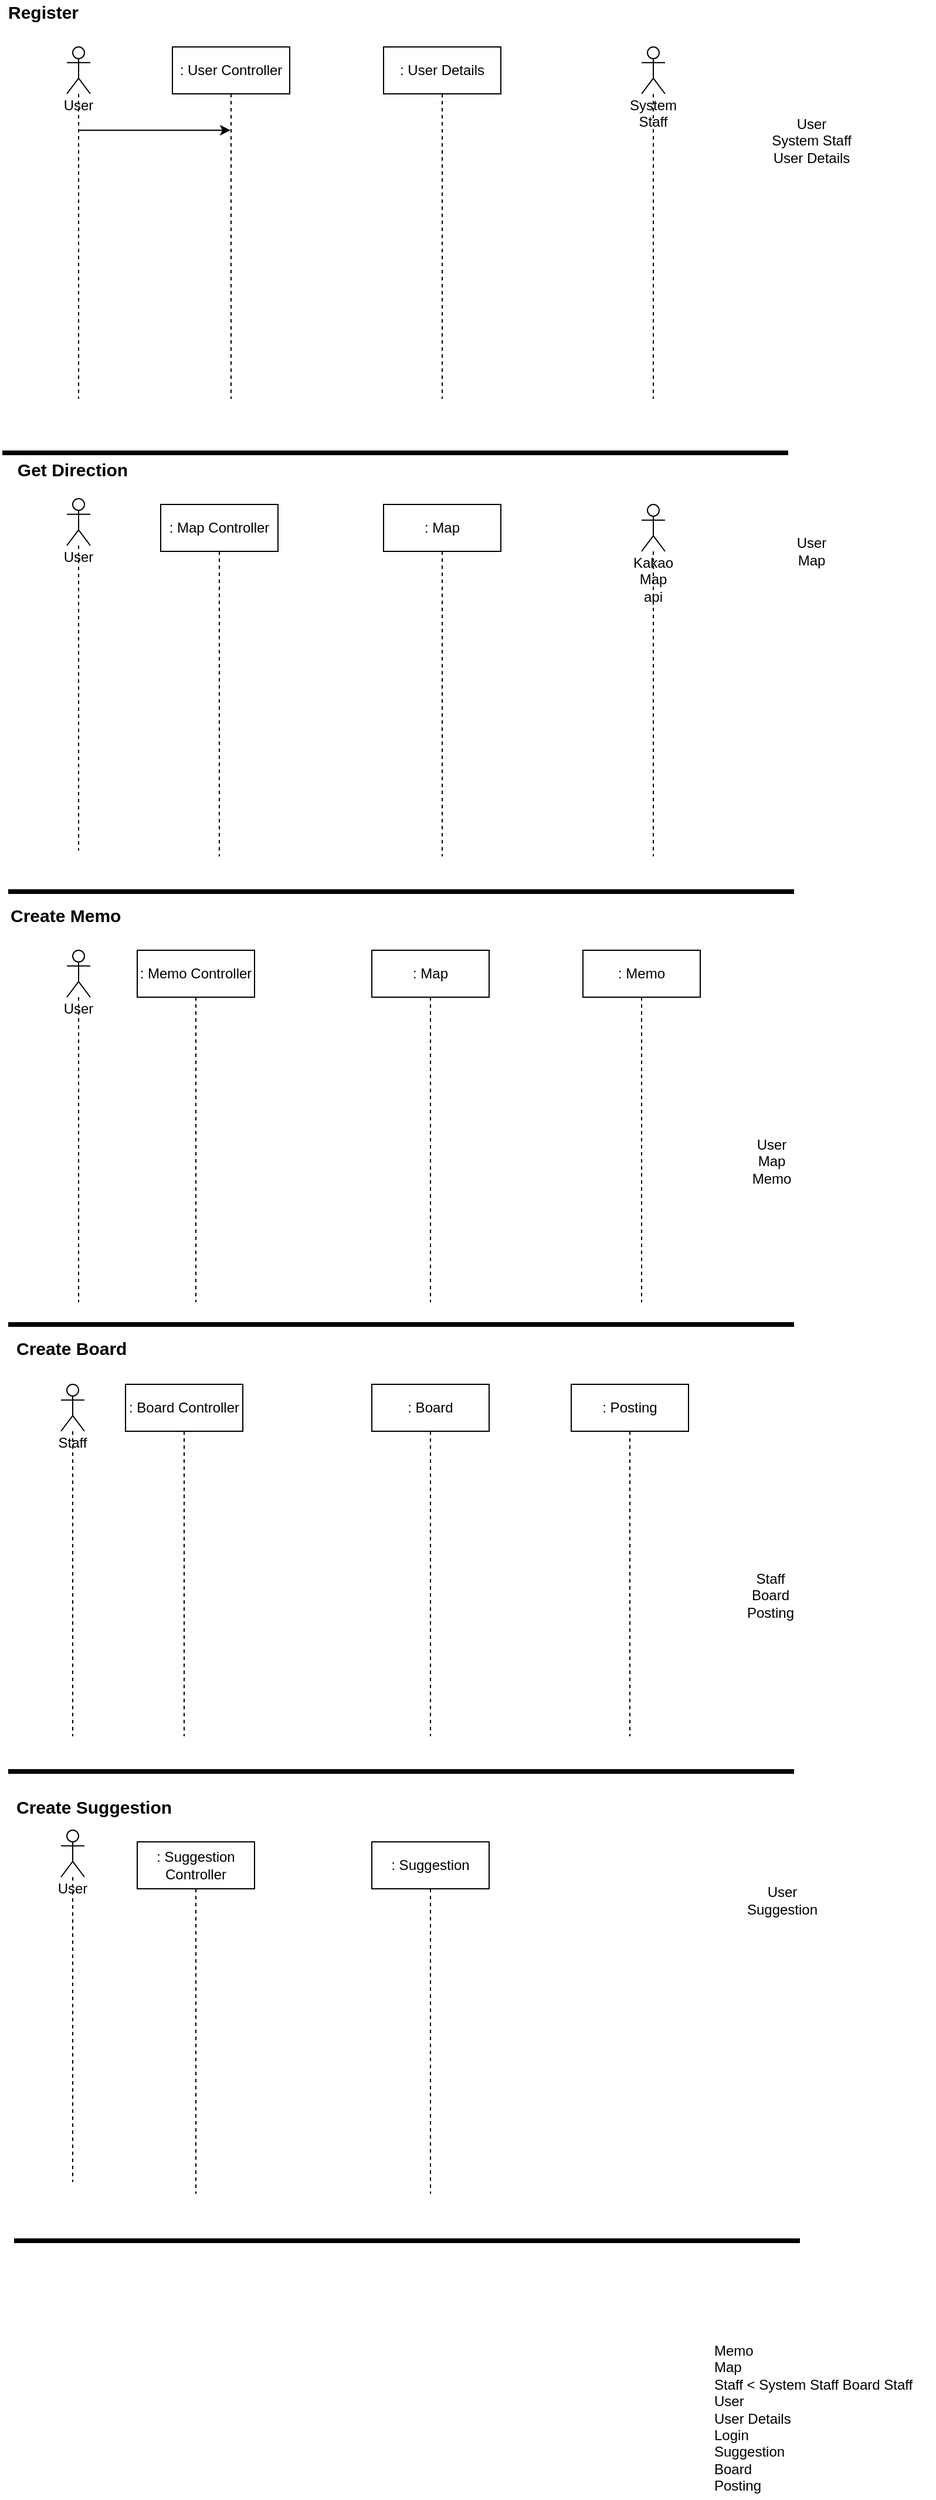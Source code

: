 <mxfile version="14.6.9" type="github">
  <diagram id="dvubAqMYufWWw5VFHjV8" name="Page-1">
    <mxGraphModel dx="1131" dy="605" grid="1" gridSize="10" guides="1" tooltips="1" connect="1" arrows="1" fold="1" page="1" pageScale="1" pageWidth="827" pageHeight="1169" math="0" shadow="0">
      <root>
        <mxCell id="0" />
        <mxCell id="1" parent="0" />
        <mxCell id="UCZMOvO9I7WX_uTfksIz-1" value=": User Controller" style="shape=umlLifeline;perimeter=lifelinePerimeter;whiteSpace=wrap;html=1;container=1;collapsible=0;recursiveResize=0;outlineConnect=0;" parent="1" vertex="1">
          <mxGeometry x="150" y="50" width="100" height="300" as="geometry" />
        </mxCell>
        <mxCell id="UCZMOvO9I7WX_uTfksIz-2" value="User" style="shape=umlLifeline;participant=umlActor;perimeter=lifelinePerimeter;whiteSpace=wrap;html=1;container=1;collapsible=0;recursiveResize=0;verticalAlign=top;spacingTop=36;outlineConnect=0;" parent="1" vertex="1">
          <mxGeometry x="60" y="50" width="20" height="300" as="geometry" />
        </mxCell>
        <mxCell id="C0eVFo4T5egDbvLVe-NJ-1" value="" style="endArrow=classic;html=1;" parent="1" edge="1">
          <mxGeometry width="50" height="50" relative="1" as="geometry">
            <mxPoint x="69.5" y="121" as="sourcePoint" />
            <mxPoint x="199.5" y="121" as="targetPoint" />
          </mxGeometry>
        </mxCell>
        <mxCell id="ced3yoo2r2mryT5xVWER-3" value="" style="endArrow=none;html=1;strokeWidth=4;" parent="1" edge="1">
          <mxGeometry width="50" height="50" relative="1" as="geometry">
            <mxPoint x="5" y="396" as="sourcePoint" />
            <mxPoint x="675" y="396" as="targetPoint" />
          </mxGeometry>
        </mxCell>
        <mxCell id="ced3yoo2r2mryT5xVWER-4" value="&lt;b&gt;&lt;font style=&quot;font-size: 15px&quot;&gt;Register&lt;/font&gt;&lt;/b&gt;" style="text;html=1;strokeColor=none;fillColor=none;align=center;verticalAlign=middle;whiteSpace=wrap;rounded=0;" parent="1" vertex="1">
          <mxGeometry x="20" y="10" width="40" height="20" as="geometry" />
        </mxCell>
        <mxCell id="ced3yoo2r2mryT5xVWER-5" value="" style="endArrow=none;html=1;strokeWidth=4;" parent="1" edge="1">
          <mxGeometry width="50" height="50" relative="1" as="geometry">
            <mxPoint x="10" y="770" as="sourcePoint" />
            <mxPoint x="680" y="770" as="targetPoint" />
          </mxGeometry>
        </mxCell>
        <mxCell id="ced3yoo2r2mryT5xVWER-6" value="&lt;b&gt;&lt;font style=&quot;font-size: 15px&quot;&gt;Get Direction&lt;/font&gt;&lt;/b&gt;" style="text;html=1;strokeColor=none;fillColor=none;align=center;verticalAlign=middle;whiteSpace=wrap;rounded=0;" parent="1" vertex="1">
          <mxGeometry x="10" y="400" width="110" height="20" as="geometry" />
        </mxCell>
        <mxCell id="ced3yoo2r2mryT5xVWER-7" value="" style="endArrow=none;html=1;strokeWidth=4;" parent="1" edge="1">
          <mxGeometry width="50" height="50" relative="1" as="geometry">
            <mxPoint x="10" y="1139" as="sourcePoint" />
            <mxPoint x="680" y="1139" as="targetPoint" />
          </mxGeometry>
        </mxCell>
        <mxCell id="ced3yoo2r2mryT5xVWER-8" value="&lt;b&gt;&lt;font style=&quot;font-size: 15px&quot;&gt;Create Memo&lt;/font&gt;&lt;/b&gt;" style="text;html=1;strokeColor=none;fillColor=none;align=left;verticalAlign=middle;whiteSpace=wrap;rounded=0;" parent="1" vertex="1">
          <mxGeometry x="10" y="780" width="110" height="20" as="geometry" />
        </mxCell>
        <mxCell id="ced3yoo2r2mryT5xVWER-9" value="" style="endArrow=none;html=1;strokeWidth=4;" parent="1" edge="1">
          <mxGeometry width="50" height="50" relative="1" as="geometry">
            <mxPoint x="10" y="1520" as="sourcePoint" />
            <mxPoint x="680" y="1520" as="targetPoint" />
          </mxGeometry>
        </mxCell>
        <mxCell id="ced3yoo2r2mryT5xVWER-10" style="edgeStyle=orthogonalEdgeStyle;rounded=0;orthogonalLoop=1;jettySize=auto;html=1;exitX=0.5;exitY=1;exitDx=0;exitDy=0;strokeWidth=4;" parent="1" source="ced3yoo2r2mryT5xVWER-8" target="ced3yoo2r2mryT5xVWER-8" edge="1">
          <mxGeometry relative="1" as="geometry" />
        </mxCell>
        <mxCell id="ced3yoo2r2mryT5xVWER-11" value="&lt;span style=&quot;font-size: 15px&quot;&gt;&lt;b&gt;Create Board&lt;/b&gt;&lt;/span&gt;" style="text;html=1;strokeColor=none;fillColor=none;align=left;verticalAlign=middle;whiteSpace=wrap;rounded=0;" parent="1" vertex="1">
          <mxGeometry x="15" y="1149" width="110" height="20" as="geometry" />
        </mxCell>
        <mxCell id="ced3yoo2r2mryT5xVWER-12" value="&lt;span style=&quot;font-size: 15px&quot;&gt;&lt;b&gt;Create Suggestion&lt;/b&gt;&lt;/span&gt;" style="text;html=1;strokeColor=none;fillColor=none;align=left;verticalAlign=middle;whiteSpace=wrap;rounded=0;" parent="1" vertex="1">
          <mxGeometry x="15" y="1540" width="135" height="20" as="geometry" />
        </mxCell>
        <mxCell id="ced3yoo2r2mryT5xVWER-13" value="" style="endArrow=none;html=1;strokeWidth=4;" parent="1" edge="1">
          <mxGeometry width="50" height="50" relative="1" as="geometry">
            <mxPoint x="15" y="1920" as="sourcePoint" />
            <mxPoint x="685" y="1920" as="targetPoint" />
          </mxGeometry>
        </mxCell>
        <mxCell id="R5h7LsnZrycsHY_8FVYa-1" value="Memo&#xa;Map&#xa;Staff &lt; System Staff Board Staff&#xa;User&#xa;User Details&#xa;Login&#xa;Suggestion&#xa;Board&#xa;Posting" style="text;whiteSpace=wrap;html=1;" vertex="1" parent="1">
          <mxGeometry x="610" y="2000" width="190" height="140" as="geometry" />
        </mxCell>
        <mxCell id="R5h7LsnZrycsHY_8FVYa-2" value="User&lt;br&gt;System Staff&lt;br&gt;User Details" style="text;html=1;strokeColor=none;fillColor=none;align=center;verticalAlign=middle;whiteSpace=wrap;rounded=0;" vertex="1" parent="1">
          <mxGeometry x="645" y="120" width="100" height="20" as="geometry" />
        </mxCell>
        <mxCell id="R5h7LsnZrycsHY_8FVYa-3" value=": User Details" style="shape=umlLifeline;perimeter=lifelinePerimeter;whiteSpace=wrap;html=1;container=1;collapsible=0;recursiveResize=0;outlineConnect=0;" vertex="1" parent="1">
          <mxGeometry x="330" y="50" width="100" height="300" as="geometry" />
        </mxCell>
        <mxCell id="R5h7LsnZrycsHY_8FVYa-4" value="User" style="shape=umlLifeline;participant=umlActor;perimeter=lifelinePerimeter;whiteSpace=wrap;html=1;container=1;collapsible=0;recursiveResize=0;verticalAlign=top;spacingTop=36;outlineConnect=0;" vertex="1" parent="1">
          <mxGeometry x="60" y="435" width="20" height="300" as="geometry" />
        </mxCell>
        <mxCell id="R5h7LsnZrycsHY_8FVYa-5" value="User" style="shape=umlLifeline;participant=umlActor;perimeter=lifelinePerimeter;whiteSpace=wrap;html=1;container=1;collapsible=0;recursiveResize=0;verticalAlign=top;spacingTop=36;outlineConnect=0;" vertex="1" parent="1">
          <mxGeometry x="60" y="820" width="20" height="300" as="geometry" />
        </mxCell>
        <mxCell id="R5h7LsnZrycsHY_8FVYa-6" value="Staff" style="shape=umlLifeline;participant=umlActor;perimeter=lifelinePerimeter;whiteSpace=wrap;html=1;container=1;collapsible=0;recursiveResize=0;verticalAlign=top;spacingTop=36;outlineConnect=0;" vertex="1" parent="1">
          <mxGeometry x="55" y="1190" width="20" height="300" as="geometry" />
        </mxCell>
        <mxCell id="R5h7LsnZrycsHY_8FVYa-7" value="User" style="shape=umlLifeline;participant=umlActor;perimeter=lifelinePerimeter;whiteSpace=wrap;html=1;container=1;collapsible=0;recursiveResize=0;verticalAlign=top;spacingTop=36;outlineConnect=0;" vertex="1" parent="1">
          <mxGeometry x="55" y="1570" width="20" height="300" as="geometry" />
        </mxCell>
        <mxCell id="R5h7LsnZrycsHY_8FVYa-8" value="User&lt;br&gt;Map" style="text;html=1;strokeColor=none;fillColor=none;align=center;verticalAlign=middle;whiteSpace=wrap;rounded=0;" vertex="1" parent="1">
          <mxGeometry x="645" y="470" width="100" height="20" as="geometry" />
        </mxCell>
        <mxCell id="R5h7LsnZrycsHY_8FVYa-9" value=": Map Controller" style="shape=umlLifeline;perimeter=lifelinePerimeter;whiteSpace=wrap;html=1;container=1;collapsible=0;recursiveResize=0;outlineConnect=0;" vertex="1" parent="1">
          <mxGeometry x="140" y="440" width="100" height="300" as="geometry" />
        </mxCell>
        <mxCell id="R5h7LsnZrycsHY_8FVYa-10" value=": Map" style="shape=umlLifeline;perimeter=lifelinePerimeter;whiteSpace=wrap;html=1;container=1;collapsible=0;recursiveResize=0;outlineConnect=0;" vertex="1" parent="1">
          <mxGeometry x="330" y="440" width="100" height="300" as="geometry" />
        </mxCell>
        <mxCell id="R5h7LsnZrycsHY_8FVYa-13" value="User&lt;br&gt;Map&lt;br&gt;Memo" style="text;html=1;strokeColor=none;fillColor=none;align=center;verticalAlign=middle;whiteSpace=wrap;rounded=0;" vertex="1" parent="1">
          <mxGeometry x="611" y="990" width="100" height="20" as="geometry" />
        </mxCell>
        <mxCell id="R5h7LsnZrycsHY_8FVYa-14" value=": Memo Controller" style="shape=umlLifeline;perimeter=lifelinePerimeter;whiteSpace=wrap;html=1;container=1;collapsible=0;recursiveResize=0;outlineConnect=0;" vertex="1" parent="1">
          <mxGeometry x="120" y="820" width="100" height="300" as="geometry" />
        </mxCell>
        <mxCell id="R5h7LsnZrycsHY_8FVYa-15" value=": Map" style="shape=umlLifeline;perimeter=lifelinePerimeter;whiteSpace=wrap;html=1;container=1;collapsible=0;recursiveResize=0;outlineConnect=0;" vertex="1" parent="1">
          <mxGeometry x="320" y="820" width="100" height="300" as="geometry" />
        </mxCell>
        <mxCell id="R5h7LsnZrycsHY_8FVYa-16" value=": Memo" style="shape=umlLifeline;perimeter=lifelinePerimeter;whiteSpace=wrap;html=1;container=1;collapsible=0;recursiveResize=0;outlineConnect=0;" vertex="1" parent="1">
          <mxGeometry x="500" y="820" width="100" height="300" as="geometry" />
        </mxCell>
        <mxCell id="R5h7LsnZrycsHY_8FVYa-18" value="Kakao Map api" style="shape=umlLifeline;participant=umlActor;perimeter=lifelinePerimeter;whiteSpace=wrap;html=1;container=1;collapsible=0;recursiveResize=0;verticalAlign=top;spacingTop=36;outlineConnect=0;" vertex="1" parent="1">
          <mxGeometry x="550" y="440" width="20" height="300" as="geometry" />
        </mxCell>
        <mxCell id="R5h7LsnZrycsHY_8FVYa-20" value="Staff&lt;br&gt;Board&lt;br&gt;Posting" style="text;html=1;strokeColor=none;fillColor=none;align=center;verticalAlign=middle;whiteSpace=wrap;rounded=0;" vertex="1" parent="1">
          <mxGeometry x="610" y="1360" width="100" height="20" as="geometry" />
        </mxCell>
        <mxCell id="R5h7LsnZrycsHY_8FVYa-21" value="User&lt;br&gt;Suggestion" style="text;html=1;strokeColor=none;fillColor=none;align=center;verticalAlign=middle;whiteSpace=wrap;rounded=0;" vertex="1" parent="1">
          <mxGeometry x="620" y="1620" width="100" height="20" as="geometry" />
        </mxCell>
        <mxCell id="R5h7LsnZrycsHY_8FVYa-22" value=": Board Controller" style="shape=umlLifeline;perimeter=lifelinePerimeter;whiteSpace=wrap;html=1;container=1;collapsible=0;recursiveResize=0;outlineConnect=0;" vertex="1" parent="1">
          <mxGeometry x="110" y="1190" width="100" height="300" as="geometry" />
        </mxCell>
        <mxCell id="R5h7LsnZrycsHY_8FVYa-23" value=": Board" style="shape=umlLifeline;perimeter=lifelinePerimeter;whiteSpace=wrap;html=1;container=1;collapsible=0;recursiveResize=0;outlineConnect=0;" vertex="1" parent="1">
          <mxGeometry x="320" y="1190" width="100" height="300" as="geometry" />
        </mxCell>
        <mxCell id="R5h7LsnZrycsHY_8FVYa-27" value=": Suggestion Controller" style="shape=umlLifeline;perimeter=lifelinePerimeter;whiteSpace=wrap;html=1;container=1;collapsible=0;recursiveResize=0;outlineConnect=0;" vertex="1" parent="1">
          <mxGeometry x="120" y="1580" width="100" height="300" as="geometry" />
        </mxCell>
        <mxCell id="R5h7LsnZrycsHY_8FVYa-28" value=": Suggestion" style="shape=umlLifeline;perimeter=lifelinePerimeter;whiteSpace=wrap;html=1;container=1;collapsible=0;recursiveResize=0;outlineConnect=0;" vertex="1" parent="1">
          <mxGeometry x="320" y="1580" width="100" height="300" as="geometry" />
        </mxCell>
        <mxCell id="R5h7LsnZrycsHY_8FVYa-34" value="System Staff" style="shape=umlLifeline;participant=umlActor;perimeter=lifelinePerimeter;whiteSpace=wrap;html=1;container=1;collapsible=0;recursiveResize=0;verticalAlign=top;spacingTop=36;outlineConnect=0;" vertex="1" parent="1">
          <mxGeometry x="550" y="50" width="20" height="300" as="geometry" />
        </mxCell>
        <mxCell id="R5h7LsnZrycsHY_8FVYa-35" value=": Posting" style="shape=umlLifeline;perimeter=lifelinePerimeter;whiteSpace=wrap;html=1;container=1;collapsible=0;recursiveResize=0;outlineConnect=0;" vertex="1" parent="1">
          <mxGeometry x="490" y="1190" width="100" height="300" as="geometry" />
        </mxCell>
      </root>
    </mxGraphModel>
  </diagram>
</mxfile>
